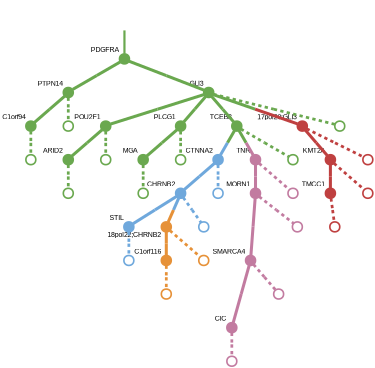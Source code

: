strict digraph  {
graph[splines=false]; nodesep=0.7; rankdir=TB; ranksep=0.6; forcelabels=true; dpi=600; size=2.5;
0 [color="#6aa84fff", fillcolor="#6aa84fff", fixedsize=true, fontname=Arial, fontsize="12pt", height="0.25", label="", penwidth=3, shape=circle, style=filled, xlabel=PDGFRA];
9 [color="#6aa84fff", fillcolor="#6aa84fff", fixedsize=true, fontname=Arial, fontsize="12pt", height="0.25", label="", penwidth=3, shape=circle, style=filled, xlabel=PTPN14];
17 [color="#6aa84fff", fillcolor="#6aa84fff", fixedsize=true, fontname=Arial, fontsize="12pt", height="0.25", label="", penwidth=3, shape=circle, style=filled, xlabel=GLI3];
1 [color="#c27ba0ff", fillcolor="#c27ba0ff", fixedsize=true, fontname=Arial, fontsize="12pt", height="0.25", label="", penwidth=3, shape=circle, style=filled, xlabel=CIC];
21 [color="#c27ba0ff", fillcolor="#c27ba0ff", fixedsize=true, fontname=Arial, fontsize="12pt", height="0.25", label="", penwidth=3, shape=circle, style=solid, xlabel=""];
2 [color="#c27ba0ff", fillcolor="#c27ba0ff", fixedsize=true, fontname=Arial, fontsize="12pt", height="0.25", label="", penwidth=3, shape=circle, style=filled, xlabel=SMARCA4];
22 [color="#c27ba0ff", fillcolor="#c27ba0ff", fixedsize=true, fontname=Arial, fontsize="12pt", height="0.25", label="", penwidth=3, shape=circle, style=solid, xlabel=""];
3 [color="#6aa84fff", fillcolor="#6aa84fff", fixedsize=true, fontname=Arial, fontsize="12pt", height="0.25", label="", penwidth=3, shape=circle, style=filled, xlabel=POU2F1];
14 [color="#6aa84fff", fillcolor="#6aa84fff", fixedsize=true, fontname=Arial, fontsize="12pt", height="0.25", label="", penwidth=3, shape=circle, style=filled, xlabel=ARID2];
23 [color="#6aa84fff", fillcolor="#6aa84fff", fixedsize=true, fontname=Arial, fontsize="12pt", height="0.25", label="", penwidth=3, shape=circle, style=solid, xlabel=""];
4 [color="#6aa84fff", fillcolor="#6aa84fff", fixedsize=true, fontname=Arial, fontsize="12pt", height="0.25", label="", penwidth=3, shape=circle, style=filled, xlabel=C1orf94];
24 [color="#6aa84fff", fillcolor="#6aa84fff", fixedsize=true, fontname=Arial, fontsize="12pt", height="0.25", label="", penwidth=3, shape=circle, style=solid, xlabel=""];
5 [color="#6fa8dcff", fillcolor="#6fa8dcff", fixedsize=true, fontname=Arial, fontsize="12pt", height="0.25", label="", penwidth=3, shape=circle, style=filled, xlabel=CTNNA2];
18 [color="#6fa8dcff", fillcolor="#6fa8dcff", fixedsize=true, fontname=Arial, fontsize="12pt", height="0.25", label="", penwidth=3, shape=circle, style=filled, xlabel=CHRNB2];
25 [color="#6fa8dcff", fillcolor="#6fa8dcff", fixedsize=true, fontname=Arial, fontsize="12pt", height="0.25", label="", penwidth=3, shape=circle, style=solid, xlabel=""];
6 [color="#6aa84fff", fillcolor="#6aa84fff", fixedsize=true, fontname=Arial, fontsize="12pt", height="0.25", label="", penwidth=3, shape=circle, style=filled, xlabel=PLCG1];
7 [color="#6aa84fff", fillcolor="#6aa84fff", fixedsize=true, fontname=Arial, fontsize="12pt", height="0.25", label="", penwidth=3, shape=circle, style=filled, xlabel=MGA];
26 [color="#6aa84fff", fillcolor="#6aa84fff", fixedsize=true, fontname=Arial, fontsize="12pt", height="0.25", label="", penwidth=3, shape=circle, style=solid, xlabel=""];
27 [color="#6aa84fff", fillcolor="#6aa84fff", fixedsize=true, fontname=Arial, fontsize="12pt", height="0.25", label="", penwidth=3, shape=circle, style=solid, xlabel=""];
8 [color="#e69138ff", fillcolor="#e69138ff", fixedsize=true, fontname=Arial, fontsize="12pt", height="0.25", label="", penwidth=3, shape=circle, style=filled, xlabel=C1orf116];
28 [color="#e69138ff", fillcolor="#e69138ff", fixedsize=true, fontname=Arial, fontsize="12pt", height="0.25", label="", penwidth=3, shape=circle, style=solid, xlabel=""];
29 [color="#6aa84fff", fillcolor="#6aa84fff", fixedsize=true, fontname=Arial, fontsize="12pt", height="0.25", label="", penwidth=3, shape=circle, style=solid, xlabel=""];
10 [color="#c27ba0ff", fillcolor="#c27ba0ff", fixedsize=true, fontname=Arial, fontsize="12pt", height="0.25", label="", penwidth=3, shape=circle, style=filled, xlabel=TNR];
11 [color="#c27ba0ff", fillcolor="#c27ba0ff", fixedsize=true, fontname=Arial, fontsize="12pt", height="0.25", label="", penwidth=3, shape=circle, style=filled, xlabel=MORN1];
30 [color="#c27ba0ff", fillcolor="#c27ba0ff", fixedsize=true, fontname=Arial, fontsize="12pt", height="0.25", label="", penwidth=3, shape=circle, style=solid, xlabel=""];
31 [color="#c27ba0ff", fillcolor="#c27ba0ff", fixedsize=true, fontname=Arial, fontsize="12pt", height="0.25", label="", penwidth=3, shape=circle, style=solid, xlabel=""];
12 [color="#6fa8dcff", fillcolor="#6fa8dcff", fixedsize=true, fontname=Arial, fontsize="12pt", height="0.25", label="", penwidth=3, shape=circle, style=filled, xlabel=STIL];
32 [color="#6fa8dcff", fillcolor="#6fa8dcff", fixedsize=true, fontname=Arial, fontsize="12pt", height="0.25", label="", penwidth=3, shape=circle, style=solid, xlabel=""];
13 [color="#bf4040ff", fillcolor="#bf4040ff", fixedsize=true, fontname=Arial, fontsize="12pt", height="0.25", label="", penwidth=3, shape=circle, style=filled, xlabel=TMCC1];
33 [color="#bf4040ff", fillcolor="#bf4040ff", fixedsize=true, fontname=Arial, fontsize="12pt", height="0.25", label="", penwidth=3, shape=circle, style=solid, xlabel=""];
34 [color="#6aa84fff", fillcolor="#6aa84fff", fixedsize=true, fontname=Arial, fontsize="12pt", height="0.25", label="", penwidth=3, shape=circle, style=solid, xlabel=""];
15 [color="#6aa84fff", fillcolor="#6aa84fff", fixedsize=true, fontname=Arial, fontsize="12pt", height="0.25", label="", penwidth=3, shape=circle, style=filled, xlabel=TCEB3];
35 [color="#6aa84fff", fillcolor="#6aa84fff", fixedsize=true, fontname=Arial, fontsize="12pt", height="0.25", label="", penwidth=3, shape=circle, style=solid, xlabel=""];
16 [color="#bf4040ff", fillcolor="#bf4040ff", fixedsize=true, fontname=Arial, fontsize="12pt", height="0.25", label="", penwidth=3, shape=circle, style=filled, xlabel=KMT2A];
36 [color="#bf4040ff", fillcolor="#bf4040ff", fixedsize=true, fontname=Arial, fontsize="12pt", height="0.25", label="", penwidth=3, shape=circle, style=solid, xlabel=""];
19 [color="#bf4040ff", fillcolor="#bf4040ff", fixedsize=true, fontname=Arial, fontsize="12pt", height="0.25", label="", penwidth=3, shape=circle, style=filled, xlabel="17pol20;GLI3"];
37 [color="#6aa84fff", fillcolor="#6aa84fff", fixedsize=true, fontname=Arial, fontsize="12pt", height="0.25", label="", penwidth=3, shape=circle, style=solid, xlabel=""];
20 [color="#e69138ff", fillcolor="#e69138ff", fixedsize=true, fontname=Arial, fontsize="12pt", height="0.25", label="", penwidth=3, shape=circle, style=filled, xlabel="18pol22;CHRNB2"];
39 [color="#6fa8dcff", fillcolor="#6fa8dcff", fixedsize=true, fontname=Arial, fontsize="12pt", height="0.25", label="", penwidth=3, shape=circle, style=solid, xlabel=""];
38 [color="#bf4040ff", fillcolor="#bf4040ff", fixedsize=true, fontname=Arial, fontsize="12pt", height="0.25", label="", penwidth=3, shape=circle, style=solid, xlabel=""];
40 [color="#e69138ff", fillcolor="#e69138ff", fixedsize=true, fontname=Arial, fontsize="12pt", height="0.25", label="", penwidth=3, shape=circle, style=solid, xlabel=""];
normal [label="", penwidth=3, style=invis, xlabel=PDGFRA];
0 -> 9  [arrowsize=0, color="#6aa84fff;0.5:#6aa84fff", minlen="1.2393617630004883", penwidth="5.5", style=solid];
0 -> 17  [arrowsize=0, color="#6aa84fff;0.5:#6aa84fff", minlen="1.079787254333496", penwidth="5.5", style=solid];
9 -> 4  [arrowsize=0, color="#6aa84fff;0.5:#6aa84fff", minlen="1.3031915426254272", penwidth="5.5", style=solid];
9 -> 29  [arrowsize=0, color="#6aa84fff;0.5:#6aa84fff", minlen="1.039893627166748", penwidth=5, style=dashed];
17 -> 3  [arrowsize=0, color="#6aa84fff;0.5:#6aa84fff", minlen="1.3191490173339844", penwidth="5.5", style=solid];
17 -> 6  [arrowsize=0, color="#6aa84fff;0.5:#6aa84fff", minlen="1.2553191184997559", penwidth="5.5", style=solid];
17 -> 15  [arrowsize=0, color="#6aa84fff;0.5:#6aa84fff", minlen="1.0957447290420532", penwidth="5.5", style=solid];
17 -> 19  [arrowsize=0, color="#6aa84fff;0.5:#bf4040ff", minlen="1.039893627166748", penwidth="5.5", style=solid];
17 -> 37  [arrowsize=0, color="#6aa84fff;0.5:#6aa84fff", minlen="1.039893627166748", penwidth=5, style=dashed];
1 -> 21  [arrowsize=0, color="#c27ba0ff;0.5:#c27ba0ff", minlen="1.039893627166748", penwidth=5, style=dashed];
2 -> 1  [arrowsize=0, color="#c27ba0ff;0.5:#c27ba0ff", minlen="2.5", penwidth="5.5", style=solid];
2 -> 22  [arrowsize=0, color="#c27ba0ff;0.5:#c27ba0ff", minlen="1.039893627166748", penwidth=5, style=dashed];
3 -> 14  [arrowsize=0, color="#6aa84fff;0.5:#6aa84fff", minlen="1.0957447290420532", penwidth="5.5", style=solid];
3 -> 23  [arrowsize=0, color="#6aa84fff;0.5:#6aa84fff", minlen="1.039893627166748", penwidth=5, style=dashed];
14 -> 34  [arrowsize=0, color="#6aa84fff;0.5:#6aa84fff", minlen="1.039893627166748", penwidth=5, style=dashed];
4 -> 24  [arrowsize=0, color="#6aa84fff;0.5:#6aa84fff", minlen="1.039893627166748", penwidth=5, style=dashed];
5 -> 18  [arrowsize=0, color="#6fa8dcff;0.5:#6fa8dcff", minlen="1.079787254333496", penwidth="5.5", style=solid];
5 -> 25  [arrowsize=0, color="#6fa8dcff;0.5:#6fa8dcff", minlen="1.039893627166748", penwidth=5, style=dashed];
18 -> 12  [arrowsize=0, color="#6fa8dcff;0.5:#6fa8dcff", minlen="1.143617033958435", penwidth="5.5", style=solid];
18 -> 20  [arrowsize=0, color="#6fa8dcff;0.5:#e69138ff", minlen="1.039893627166748", penwidth="5.5", style=solid];
18 -> 39  [arrowsize=0, color="#6fa8dcff;0.5:#6fa8dcff", minlen="1.039893627166748", penwidth=5, style=dashed];
6 -> 7  [arrowsize=0, color="#6aa84fff;0.5:#6aa84fff", minlen="1.2553191184997559", penwidth="5.5", style=solid];
6 -> 26  [arrowsize=0, color="#6aa84fff;0.5:#6aa84fff", minlen="1.039893627166748", penwidth=5, style=dashed];
7 -> 27  [arrowsize=0, color="#6aa84fff;0.5:#6aa84fff", minlen="1.039893627166748", penwidth=5, style=dashed];
8 -> 28  [arrowsize=0, color="#e69138ff;0.5:#e69138ff", minlen="1.039893627166748", penwidth=5, style=dashed];
10 -> 11  [arrowsize=0, color="#c27ba0ff;0.5:#c27ba0ff", minlen="1.143617033958435", penwidth="5.5", style=solid];
10 -> 30  [arrowsize=0, color="#c27ba0ff;0.5:#c27ba0ff", minlen="1.039893627166748", penwidth=5, style=dashed];
11 -> 2  [arrowsize=0, color="#c27ba0ff;0.5:#c27ba0ff", minlen="2.132978916168213", penwidth="5.5", style=solid];
11 -> 31  [arrowsize=0, color="#c27ba0ff;0.5:#c27ba0ff", minlen="1.039893627166748", penwidth=5, style=dashed];
12 -> 32  [arrowsize=0, color="#6fa8dcff;0.5:#6fa8dcff", minlen="1.039893627166748", penwidth=5, style=dashed];
13 -> 33  [arrowsize=0, color="#bf4040ff;0.5:#bf4040ff", minlen="1.039893627166748", penwidth=5, style=dashed];
15 -> 5  [arrowsize=0, color="#6aa84fff;0.5:#6fa8dcff", minlen="1.3031915426254272", penwidth="5.5", style=solid];
15 -> 10  [arrowsize=0, color="#6aa84fff;0.5:#c27ba0ff", minlen="1.1595745086669922", penwidth="5.5", style=solid];
15 -> 35  [arrowsize=0, color="#6aa84fff;0.5:#6aa84fff", minlen="1.039893627166748", penwidth=5, style=dashed];
16 -> 13  [arrowsize=0, color="#bf4040ff;0.5:#bf4040ff", minlen="1.1117020845413208", penwidth="5.5", style=solid];
16 -> 36  [arrowsize=0, color="#bf4040ff;0.5:#bf4040ff", minlen="1.039893627166748", penwidth=5, style=dashed];
19 -> 16  [arrowsize=0, color="#bf4040ff;0.5:#bf4040ff", minlen="1.0957447290420532", penwidth="5.5", style=solid];
19 -> 38  [arrowsize=0, color="#bf4040ff;0.5:#bf4040ff", minlen="1.039893627166748", penwidth=5, style=dashed];
20 -> 8  [arrowsize=0, color="#e69138ff;0.5:#e69138ff", minlen="1.2393617630004883", penwidth="5.5", style=solid];
20 -> 40  [arrowsize=0, color="#e69138ff;0.5:#e69138ff", minlen="1.039893627166748", penwidth=5, style=dashed];
normal -> 0  [arrowsize=0, color="#6aa84fff", label="", penwidth=4, style=solid];
}
